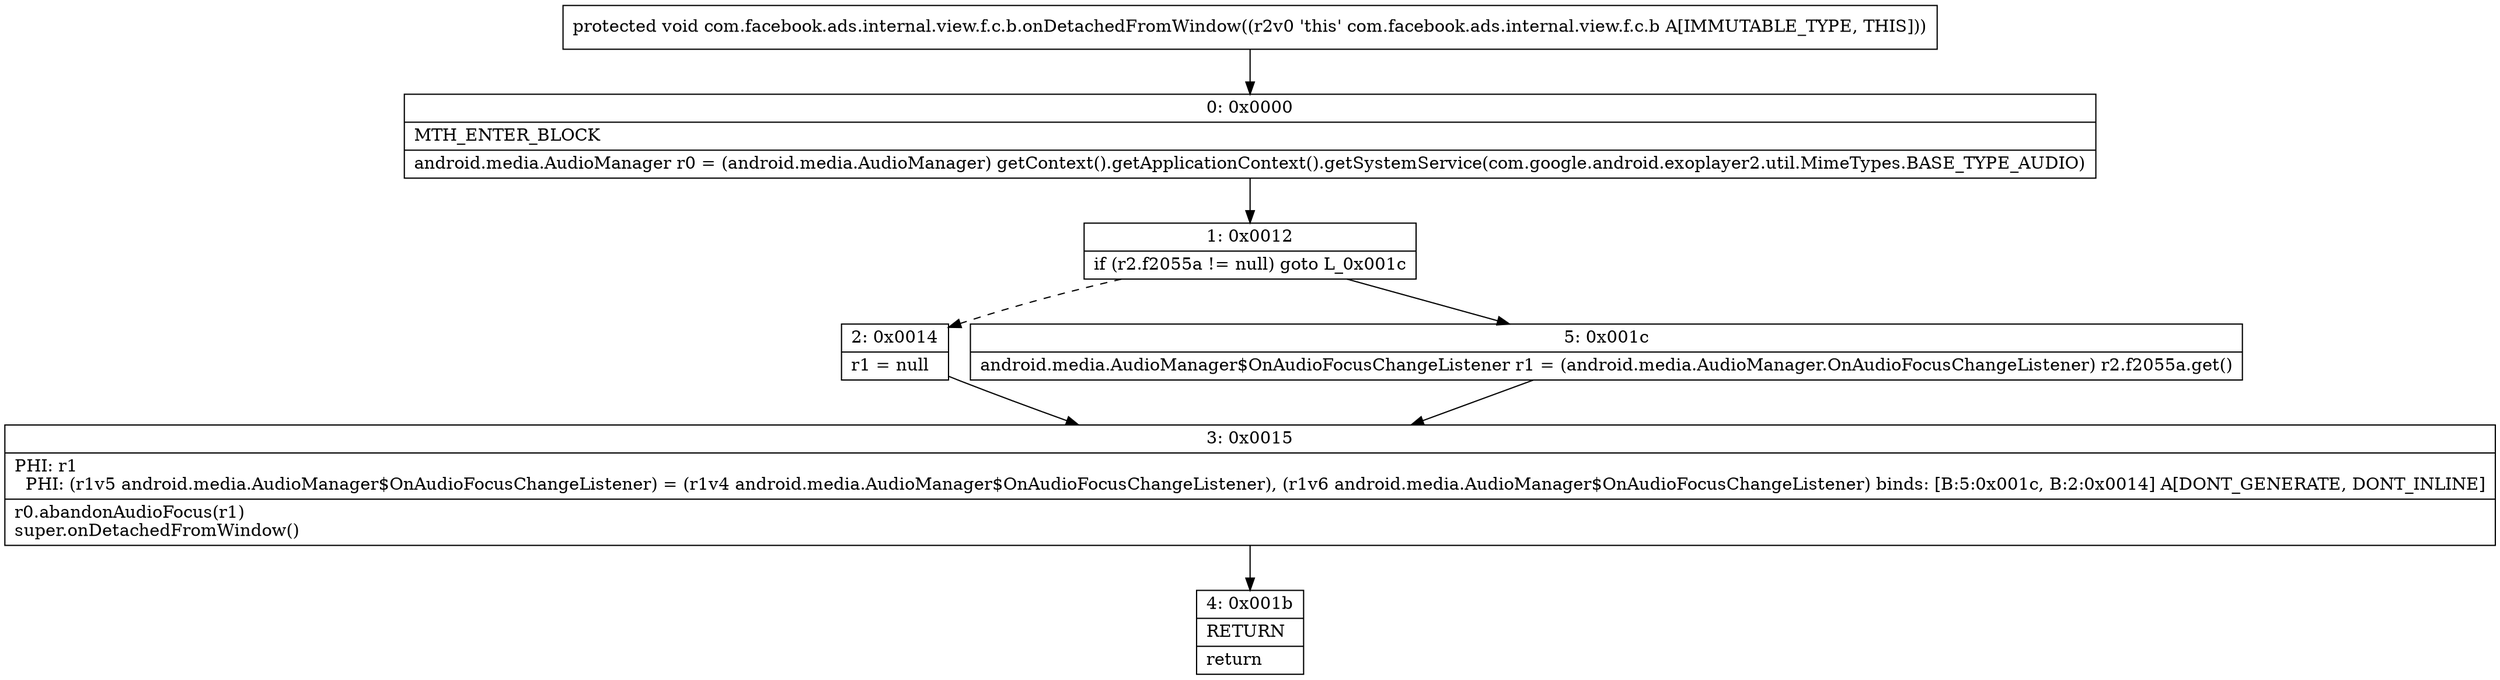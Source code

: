 digraph "CFG forcom.facebook.ads.internal.view.f.c.b.onDetachedFromWindow()V" {
Node_0 [shape=record,label="{0\:\ 0x0000|MTH_ENTER_BLOCK\l|android.media.AudioManager r0 = (android.media.AudioManager) getContext().getApplicationContext().getSystemService(com.google.android.exoplayer2.util.MimeTypes.BASE_TYPE_AUDIO)\l}"];
Node_1 [shape=record,label="{1\:\ 0x0012|if (r2.f2055a != null) goto L_0x001c\l}"];
Node_2 [shape=record,label="{2\:\ 0x0014|r1 = null\l}"];
Node_3 [shape=record,label="{3\:\ 0x0015|PHI: r1 \l  PHI: (r1v5 android.media.AudioManager$OnAudioFocusChangeListener) = (r1v4 android.media.AudioManager$OnAudioFocusChangeListener), (r1v6 android.media.AudioManager$OnAudioFocusChangeListener) binds: [B:5:0x001c, B:2:0x0014] A[DONT_GENERATE, DONT_INLINE]\l|r0.abandonAudioFocus(r1)\lsuper.onDetachedFromWindow()\l}"];
Node_4 [shape=record,label="{4\:\ 0x001b|RETURN\l|return\l}"];
Node_5 [shape=record,label="{5\:\ 0x001c|android.media.AudioManager$OnAudioFocusChangeListener r1 = (android.media.AudioManager.OnAudioFocusChangeListener) r2.f2055a.get()\l}"];
MethodNode[shape=record,label="{protected void com.facebook.ads.internal.view.f.c.b.onDetachedFromWindow((r2v0 'this' com.facebook.ads.internal.view.f.c.b A[IMMUTABLE_TYPE, THIS])) }"];
MethodNode -> Node_0;
Node_0 -> Node_1;
Node_1 -> Node_2[style=dashed];
Node_1 -> Node_5;
Node_2 -> Node_3;
Node_3 -> Node_4;
Node_5 -> Node_3;
}

